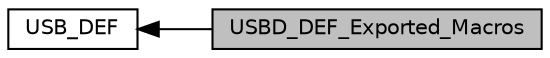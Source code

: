 digraph "USBD_DEF_Exported_Macros"
{
  edge [fontname="Helvetica",fontsize="10",labelfontname="Helvetica",labelfontsize="10"];
  node [fontname="Helvetica",fontsize="10",shape=record];
  rankdir=LR;
  Node0 [label="USBD_DEF_Exported_Macros",height=0.2,width=0.4,color="black", fillcolor="grey75", style="filled", fontcolor="black"];
  Node1 [label="USB_DEF",height=0.2,width=0.4,color="black", fillcolor="white", style="filled",URL="$group___u_s_b___d_e_f.html",tooltip="general defines for the usb device library file "];
  Node1->Node0 [shape=plaintext, dir="back", style="solid"];
}
